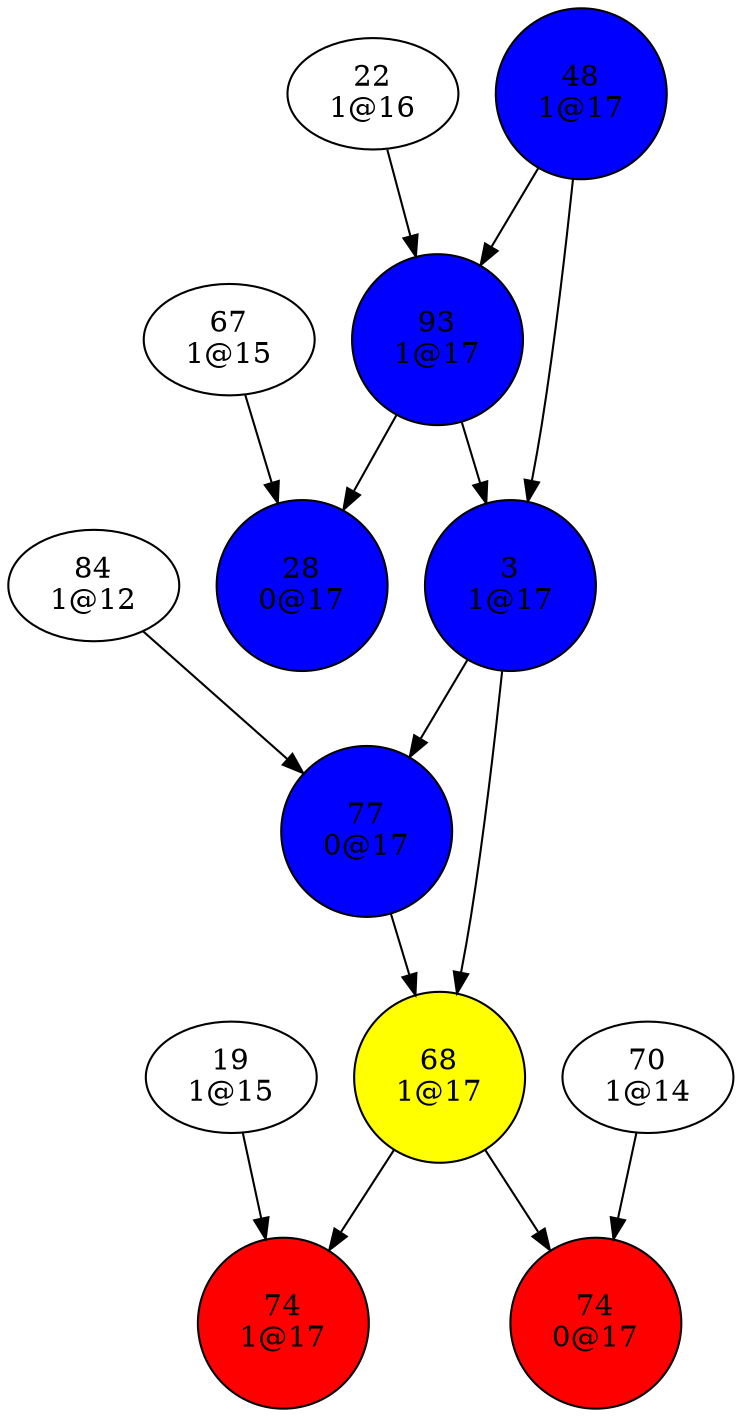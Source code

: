 digraph {
"3
1@17"->"68
1@17";
"3
1@17"->"77
0@17";
"19
1@15"->"74
1@17";
"22
1@16"->"93
1@17";
"28
0@17";
"48
1@17"->"3
1@17";
"48
1@17"->"93
1@17";
"67
1@15"->"28
0@17";
"68
1@17"->"74
0@17";
"68
1@17"->"74
1@17";
"70
1@14"->"74
0@17";
"74
0@17";
"74
1@17";
"77
0@17"->"68
1@17";
"84
1@12"->"77
0@17";
"93
1@17"->"3
1@17";
"93
1@17"->"28
0@17";
"3
1@17"[shape=circle, style=filled, fillcolor=blue];
"28
0@17"[shape=circle, style=filled, fillcolor=blue];
"48
1@17"[shape=circle, style=filled, fillcolor=blue];
"68
1@17"[shape=circle, style=filled, fillcolor=yellow];
"74
0@17"[shape=circle, style=filled, fillcolor=red];
"74
1@17"[shape=circle, style=filled, fillcolor=red];
"77
0@17"[shape=circle, style=filled, fillcolor=blue];
"93
1@17"[shape=circle, style=filled, fillcolor=blue];
}